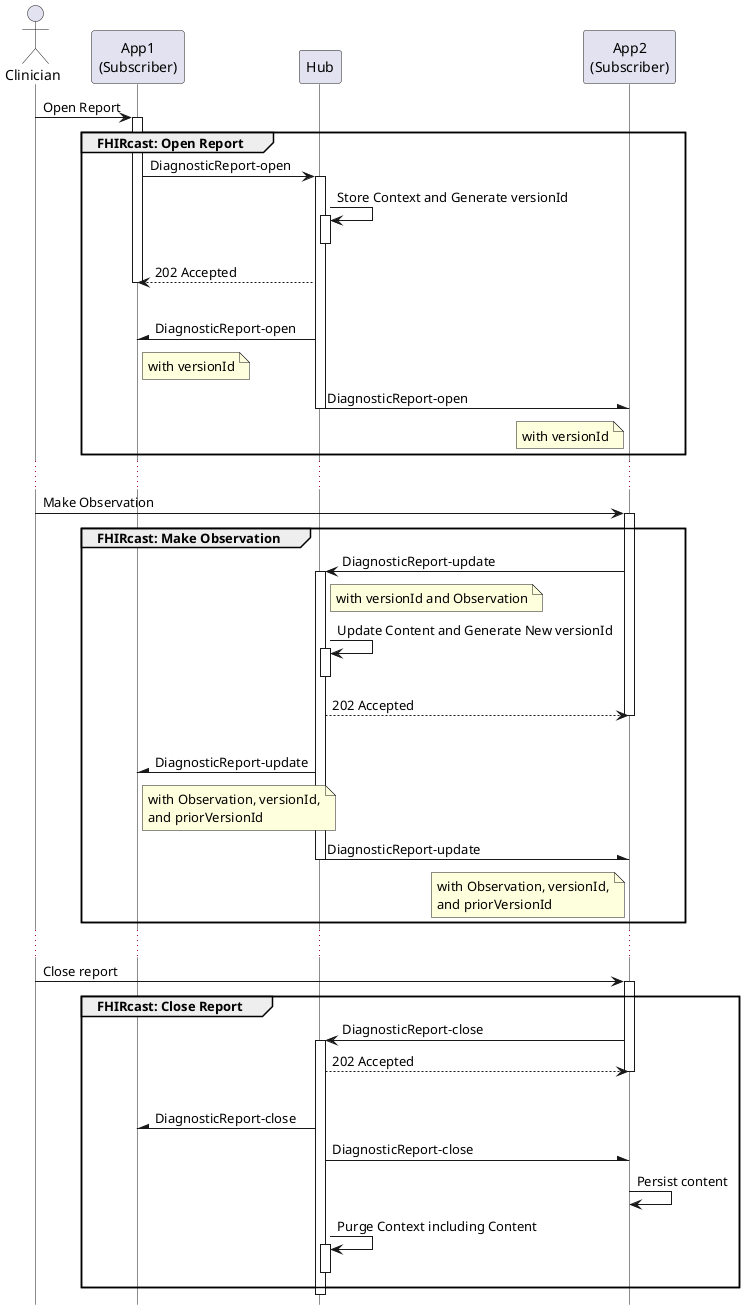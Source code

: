@startuml
skinparam shadowing false
skinparam lifelineStrategy nosolid
hide footbox

actor Clinician
participant "App1\n(Subscriber)" as App1
participant Hub
participant "App2\n(Subscriber)" as App2

Clinician -> App1: Open Report
group FHIRcast: Open Report
activate App1
App1 -> Hub: DiagnosticReport-open
activate Hub
Hub -> Hub++--: Store Context and Generate versionId
App1 <-- Hub: 202 Accepted
|||
deactivate App1
Hub -\ App1: DiagnosticReport-open
note right App1: with versionId
Hub -\ App2: DiagnosticReport-open
note left App2: with versionId
deactivate Hub
end
...
Clinician -> App2: Make Observation
group FHIRcast: Make Observation
activate App2
App2 -> Hub: DiagnosticReport-update
activate Hub
note right Hub: with versionId and Observation
Hub -> Hub++--: Update Content and Generate New versionId
App2 <-- Hub: 202 Accepted
deactivate App2
|||
Hub -\ App1: DiagnosticReport-update
note right App1: with Observation, versionId,\nand priorVersionId
Hub -\ App2: DiagnosticReport-update
note left App2: with Observation, versionId,\nand priorVersionId
deactivate Hub
end
...
Clinician -> App2: Close report
group FHIRcast: Close Report
activate App2
App2 -> Hub: DiagnosticReport-close
activate Hub
App2 <-- Hub: 202 Accepted
deactivate App2
|||
Hub -\ App1: DiagnosticReport-close
Hub -\ App2: DiagnosticReport-close
App2 -> App2: Persist content
Hub -> Hub++--: Purge Context including Content
end
deactivate Hub

@enduml